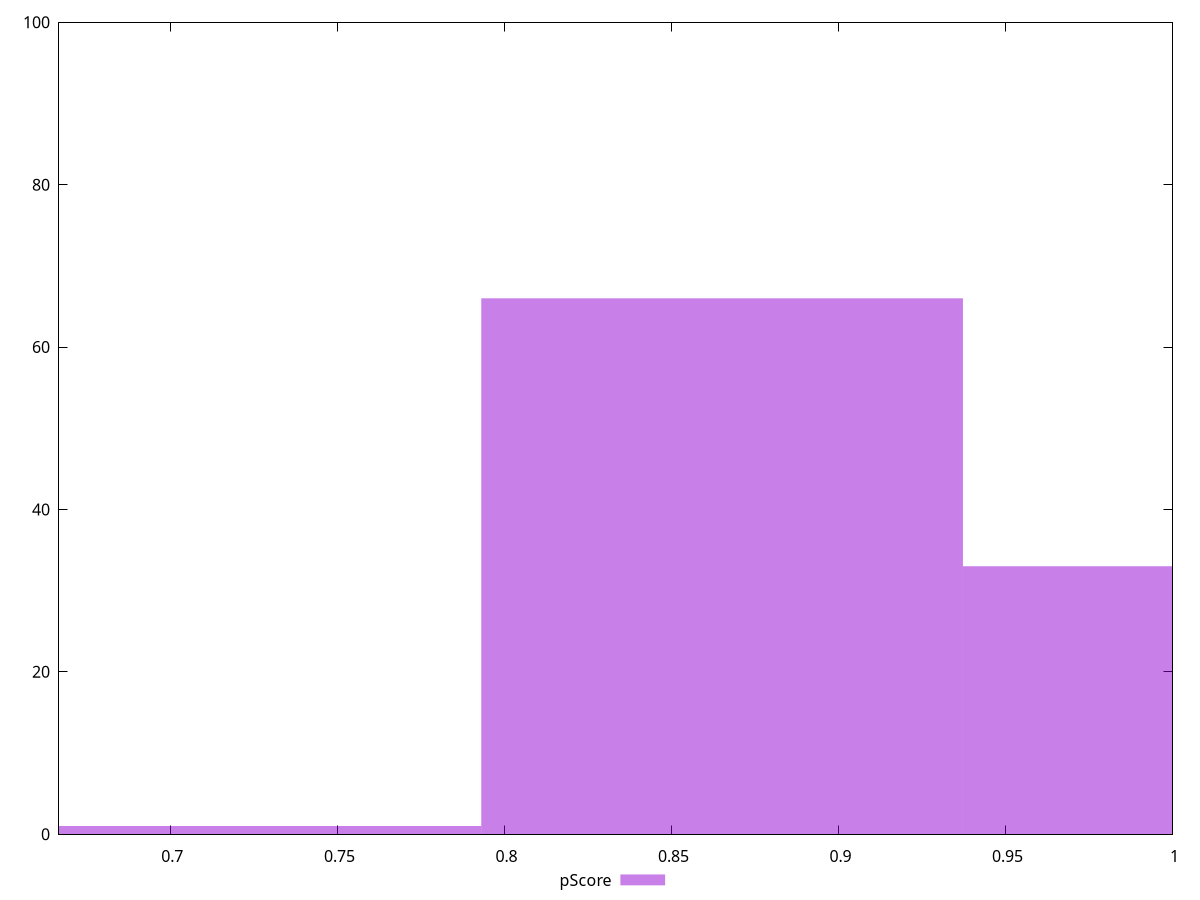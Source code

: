reset

$pScore <<EOF
0.7209757425717876 1
1.0093660396005026 33
0.8651708910861451 66
EOF

set key outside below
set boxwidth 0.14419514851435752
set xrange [0.6666666666666666:1]
set yrange [0:100]
set trange [0:100]
set style fill transparent solid 0.5 noborder
set terminal svg size 640, 490 enhanced background rgb 'white'
set output "report_00018_2021-02-10T15-25-16.877Z/uses-http2/samples/pages+cached+noadtech/pScore/histogram.svg"

plot $pScore title "pScore" with boxes

reset
